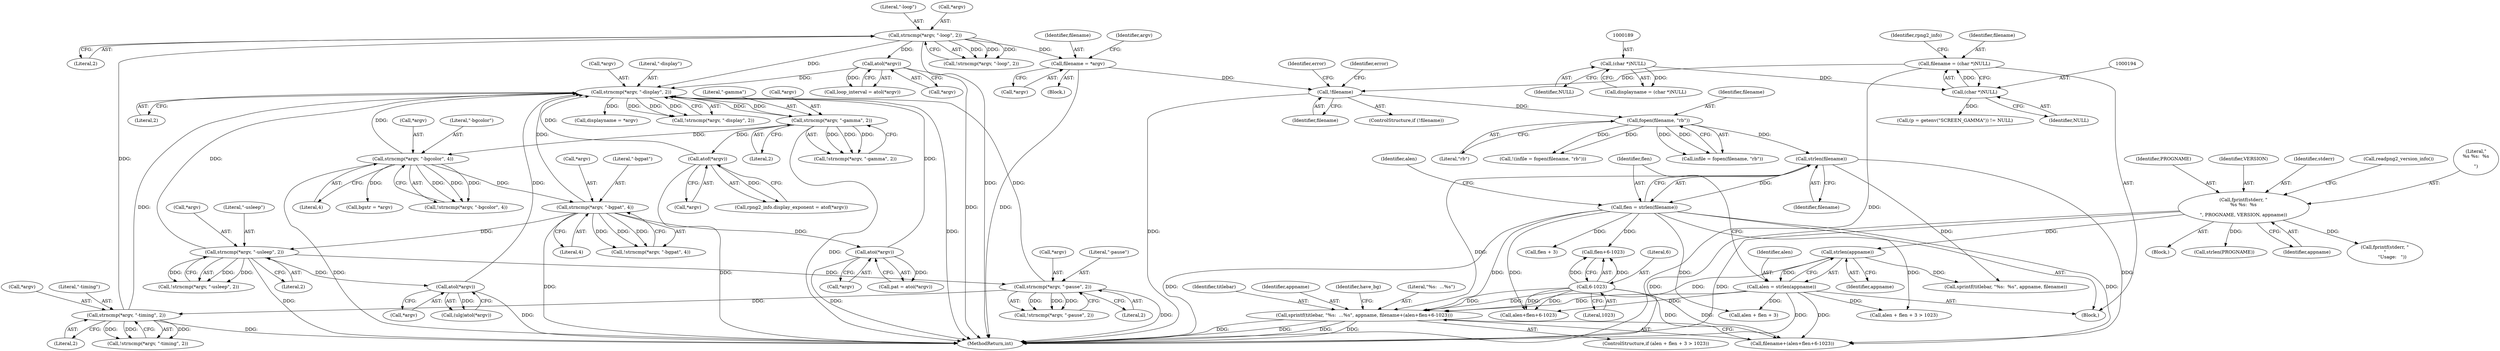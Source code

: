 digraph "0_Android_9d4853418ab2f754c2b63e091c29c5529b8b86ca_8@API" {
"1000638" [label="(Call,sprintf(titlebar, \"%s:  ...%s\", appname, filename+(alen+flen+6-1023)))"];
"1000624" [label="(Call,strlen(appname))"];
"1000508" [label="(Call,fprintf(stderr, \"\n%s %s:  %s\n\n\", PROGNAME, VERSION, appname))"];
"1000628" [label="(Call,strlen(filename))"];
"1000549" [label="(Call,fopen(filename, \"rb\"))"];
"1000501" [label="(Call,!filename)"];
"1000487" [label="(Call,filename = *argv)"];
"1000431" [label="(Call,strncmp(*argv, \"-loop\", 2))"];
"1000419" [label="(Call,strncmp(*argv, \"-timing\", 2))"];
"1000407" [label="(Call,strncmp(*argv, \"-pause\", 2))"];
"1000379" [label="(Call,strncmp(*argv, \"-usleep\", 2))"];
"1000338" [label="(Call,strncmp(*argv, \"-bgpat\", 4))"];
"1000295" [label="(Call,strncmp(*argv, \"-bgcolor\", 4))"];
"1000262" [label="(Call,strncmp(*argv, \"-gamma\", 2))"];
"1000241" [label="(Call,strncmp(*argv, \"-display\", 2))"];
"1000281" [label="(Call,atof(*argv))"];
"1000398" [label="(Call,atol(*argv))"];
"1000355" [label="(Call,atoi(*argv))"];
"1000460" [label="(Call,atol(*argv))"];
"1000191" [label="(Call,filename = (char *)NULL)"];
"1000193" [label="(Call,(char *)NULL)"];
"1000188" [label="(Call,(char *)NULL)"];
"1000622" [label="(Call,alen = strlen(appname))"];
"1000626" [label="(Call,flen = strlen(filename))"];
"1000648" [label="(Call,6-1023)"];
"1000546" [label="(Call,!(infile = fopen(filename, \"rb\")))"];
"1000504" [label="(Identifier,error)"];
"1000191" [label="(Call,filename = (char *)NULL)"];
"1000296" [label="(Call,*argv)"];
"1000398" [label="(Call,atol(*argv))"];
"1000641" [label="(Identifier,appname)"];
"1000658" [label="(Identifier,have_bg)"];
"1000514" [label="(Call,readpng2_version_info())"];
"1000255" [label="(Call,displayname = *argv)"];
"1000198" [label="(Identifier,rpng2_info)"];
"1000510" [label="(Literal,\"\n%s %s:  %s\n\n\")"];
"1000650" [label="(Literal,1023)"];
"1000337" [label="(Call,!strncmp(*argv, \"-bgpat\", 4))"];
"1000625" [label="(Identifier,appname)"];
"1000419" [label="(Call,strncmp(*argv, \"-timing\", 2))"];
"1000550" [label="(Identifier,filename)"];
"1000261" [label="(Call,!strncmp(*argv, \"-gamma\", 2))"];
"1000265" [label="(Literal,\"-gamma\")"];
"1001099" [label="(MethodReturn,int)"];
"1000190" [label="(Identifier,NULL)"];
"1000507" [label="(Block,)"];
"1000640" [label="(Literal,\"%s:  ...%s\")"];
"1000263" [label="(Call,*argv)"];
"1000299" [label="(Literal,4)"];
"1000420" [label="(Call,*argv)"];
"1000147" [label="(Block,)"];
"1000511" [label="(Identifier,PROGNAME)"];
"1000378" [label="(Call,!strncmp(*argv, \"-usleep\", 2))"];
"1000266" [label="(Literal,2)"];
"1000380" [label="(Call,*argv)"];
"1000524" [label="(Call,strlen(PROGNAME))"];
"1000551" [label="(Literal,\"rb\")"];
"1000406" [label="(Call,!strncmp(*argv, \"-pause\", 2))"];
"1000633" [label="(Identifier,alen)"];
"1000213" [label="(Call,(p = getenv(\"SCREEN_GAMMA\")) != NULL)"];
"1000642" [label="(Call,filename+(alen+flen+6-1023))"];
"1000461" [label="(Call,*argv)"];
"1000356" [label="(Call,*argv)"];
"1000244" [label="(Literal,\"-display\")"];
"1000193" [label="(Call,(char *)NULL)"];
"1000431" [label="(Call,strncmp(*argv, \"-loop\", 2))"];
"1000626" [label="(Call,flen = strlen(filename))"];
"1000639" [label="(Identifier,titlebar)"];
"1000430" [label="(Call,!strncmp(*argv, \"-loop\", 2))"];
"1000623" [label="(Identifier,alen)"];
"1000649" [label="(Literal,6)"];
"1000435" [label="(Literal,2)"];
"1000486" [label="(Block,)"];
"1000422" [label="(Literal,\"-timing\")"];
"1000407" [label="(Call,strncmp(*argv, \"-pause\", 2))"];
"1000382" [label="(Literal,\"-usleep\")"];
"1000277" [label="(Call,rpng2_info.display_exponent = atof(*argv))"];
"1000188" [label="(Call,(char *)NULL)"];
"1000295" [label="(Call,strncmp(*argv, \"-bgcolor\", 4))"];
"1000622" [label="(Call,alen = strlen(appname))"];
"1000423" [label="(Literal,2)"];
"1000192" [label="(Identifier,filename)"];
"1000396" [label="(Call,(ulg)atol(*argv))"];
"1000652" [label="(Call,sprintf(titlebar, \"%s:  %s\", appname, filename))"];
"1000408" [label="(Call,*argv)"];
"1000242" [label="(Call,*argv)"];
"1000501" [label="(Call,!filename)"];
"1000646" [label="(Call,flen+6-1023)"];
"1000632" [label="(Call,alen + flen + 3)"];
"1000338" [label="(Call,strncmp(*argv, \"-bgpat\", 4))"];
"1000634" [label="(Call,flen + 3)"];
"1000628" [label="(Call,strlen(filename))"];
"1000493" [label="(Identifier,argv)"];
"1000488" [label="(Identifier,filename)"];
"1000195" [label="(Identifier,NULL)"];
"1000638" [label="(Call,sprintf(titlebar, \"%s:  ...%s\", appname, filename+(alen+flen+6-1023)))"];
"1000342" [label="(Literal,4)"];
"1000487" [label="(Call,filename = *argv)"];
"1000339" [label="(Call,*argv)"];
"1000629" [label="(Identifier,filename)"];
"1000513" [label="(Identifier,appname)"];
"1000310" [label="(Call,bgstr = *argv)"];
"1000355" [label="(Call,atoi(*argv))"];
"1000434" [label="(Literal,\"-loop\")"];
"1000399" [label="(Call,*argv)"];
"1000241" [label="(Call,strncmp(*argv, \"-display\", 2))"];
"1000410" [label="(Literal,\"-pause\")"];
"1000383" [label="(Literal,2)"];
"1000240" [label="(Call,!strncmp(*argv, \"-display\", 2))"];
"1000281" [label="(Call,atof(*argv))"];
"1000508" [label="(Call,fprintf(stderr, \"\n%s %s:  %s\n\n\", PROGNAME, VERSION, appname))"];
"1000630" [label="(ControlStructure,if (alen + flen + 3 > 1023))"];
"1000341" [label="(Literal,\"-bgpat\")"];
"1000460" [label="(Call,atol(*argv))"];
"1000458" [label="(Call,loop_interval = atol(*argv))"];
"1000282" [label="(Call,*argv)"];
"1000294" [label="(Call,!strncmp(*argv, \"-bgcolor\", 4))"];
"1000624" [label="(Call,strlen(appname))"];
"1000418" [label="(Call,!strncmp(*argv, \"-timing\", 2))"];
"1000186" [label="(Call,displayname = (char *)NULL)"];
"1000547" [label="(Call,infile = fopen(filename, \"rb\"))"];
"1000489" [label="(Call,*argv)"];
"1000506" [label="(Identifier,error)"];
"1000262" [label="(Call,strncmp(*argv, \"-gamma\", 2))"];
"1000627" [label="(Identifier,flen)"];
"1000245" [label="(Literal,2)"];
"1000353" [label="(Call,pat = atoi(*argv))"];
"1000644" [label="(Call,alen+flen+6-1023)"];
"1000298" [label="(Literal,\"-bgcolor\")"];
"1000549" [label="(Call,fopen(filename, \"rb\"))"];
"1000512" [label="(Identifier,VERSION)"];
"1000502" [label="(Identifier,filename)"];
"1000411" [label="(Literal,2)"];
"1000509" [label="(Identifier,stderr)"];
"1000648" [label="(Call,6-1023)"];
"1000432" [label="(Call,*argv)"];
"1000379" [label="(Call,strncmp(*argv, \"-usleep\", 2))"];
"1000515" [label="(Call,fprintf(stderr, \"\n\"\n          \"Usage:   \"))"];
"1000500" [label="(ControlStructure,if (!filename))"];
"1000631" [label="(Call,alen + flen + 3 > 1023)"];
"1000638" -> "1000630"  [label="AST: "];
"1000638" -> "1000642"  [label="CFG: "];
"1000639" -> "1000638"  [label="AST: "];
"1000640" -> "1000638"  [label="AST: "];
"1000641" -> "1000638"  [label="AST: "];
"1000642" -> "1000638"  [label="AST: "];
"1000658" -> "1000638"  [label="CFG: "];
"1000638" -> "1001099"  [label="DDG: "];
"1000638" -> "1001099"  [label="DDG: "];
"1000638" -> "1001099"  [label="DDG: "];
"1000638" -> "1001099"  [label="DDG: "];
"1000624" -> "1000638"  [label="DDG: "];
"1000628" -> "1000638"  [label="DDG: "];
"1000622" -> "1000638"  [label="DDG: "];
"1000626" -> "1000638"  [label="DDG: "];
"1000648" -> "1000638"  [label="DDG: "];
"1000648" -> "1000638"  [label="DDG: "];
"1000624" -> "1000622"  [label="AST: "];
"1000624" -> "1000625"  [label="CFG: "];
"1000625" -> "1000624"  [label="AST: "];
"1000622" -> "1000624"  [label="CFG: "];
"1000624" -> "1000622"  [label="DDG: "];
"1000508" -> "1000624"  [label="DDG: "];
"1000624" -> "1000652"  [label="DDG: "];
"1000508" -> "1000507"  [label="AST: "];
"1000508" -> "1000513"  [label="CFG: "];
"1000509" -> "1000508"  [label="AST: "];
"1000510" -> "1000508"  [label="AST: "];
"1000511" -> "1000508"  [label="AST: "];
"1000512" -> "1000508"  [label="AST: "];
"1000513" -> "1000508"  [label="AST: "];
"1000514" -> "1000508"  [label="CFG: "];
"1000508" -> "1001099"  [label="DDG: "];
"1000508" -> "1001099"  [label="DDG: "];
"1000508" -> "1000515"  [label="DDG: "];
"1000508" -> "1000524"  [label="DDG: "];
"1000628" -> "1000626"  [label="AST: "];
"1000628" -> "1000629"  [label="CFG: "];
"1000629" -> "1000628"  [label="AST: "];
"1000626" -> "1000628"  [label="CFG: "];
"1000628" -> "1000626"  [label="DDG: "];
"1000549" -> "1000628"  [label="DDG: "];
"1000628" -> "1000642"  [label="DDG: "];
"1000628" -> "1000652"  [label="DDG: "];
"1000549" -> "1000547"  [label="AST: "];
"1000549" -> "1000551"  [label="CFG: "];
"1000550" -> "1000549"  [label="AST: "];
"1000551" -> "1000549"  [label="AST: "];
"1000547" -> "1000549"  [label="CFG: "];
"1000549" -> "1000546"  [label="DDG: "];
"1000549" -> "1000546"  [label="DDG: "];
"1000549" -> "1000547"  [label="DDG: "];
"1000549" -> "1000547"  [label="DDG: "];
"1000501" -> "1000549"  [label="DDG: "];
"1000501" -> "1000500"  [label="AST: "];
"1000501" -> "1000502"  [label="CFG: "];
"1000502" -> "1000501"  [label="AST: "];
"1000504" -> "1000501"  [label="CFG: "];
"1000506" -> "1000501"  [label="CFG: "];
"1000501" -> "1001099"  [label="DDG: "];
"1000487" -> "1000501"  [label="DDG: "];
"1000191" -> "1000501"  [label="DDG: "];
"1000487" -> "1000486"  [label="AST: "];
"1000487" -> "1000489"  [label="CFG: "];
"1000488" -> "1000487"  [label="AST: "];
"1000489" -> "1000487"  [label="AST: "];
"1000493" -> "1000487"  [label="CFG: "];
"1000487" -> "1001099"  [label="DDG: "];
"1000431" -> "1000487"  [label="DDG: "];
"1000431" -> "1000430"  [label="AST: "];
"1000431" -> "1000435"  [label="CFG: "];
"1000432" -> "1000431"  [label="AST: "];
"1000434" -> "1000431"  [label="AST: "];
"1000435" -> "1000431"  [label="AST: "];
"1000430" -> "1000431"  [label="CFG: "];
"1000431" -> "1001099"  [label="DDG: "];
"1000431" -> "1000241"  [label="DDG: "];
"1000431" -> "1000430"  [label="DDG: "];
"1000431" -> "1000430"  [label="DDG: "];
"1000431" -> "1000430"  [label="DDG: "];
"1000419" -> "1000431"  [label="DDG: "];
"1000431" -> "1000460"  [label="DDG: "];
"1000419" -> "1000418"  [label="AST: "];
"1000419" -> "1000423"  [label="CFG: "];
"1000420" -> "1000419"  [label="AST: "];
"1000422" -> "1000419"  [label="AST: "];
"1000423" -> "1000419"  [label="AST: "];
"1000418" -> "1000419"  [label="CFG: "];
"1000419" -> "1001099"  [label="DDG: "];
"1000419" -> "1000241"  [label="DDG: "];
"1000419" -> "1000418"  [label="DDG: "];
"1000419" -> "1000418"  [label="DDG: "];
"1000419" -> "1000418"  [label="DDG: "];
"1000407" -> "1000419"  [label="DDG: "];
"1000407" -> "1000406"  [label="AST: "];
"1000407" -> "1000411"  [label="CFG: "];
"1000408" -> "1000407"  [label="AST: "];
"1000410" -> "1000407"  [label="AST: "];
"1000411" -> "1000407"  [label="AST: "];
"1000406" -> "1000407"  [label="CFG: "];
"1000407" -> "1001099"  [label="DDG: "];
"1000407" -> "1000241"  [label="DDG: "];
"1000407" -> "1000406"  [label="DDG: "];
"1000407" -> "1000406"  [label="DDG: "];
"1000407" -> "1000406"  [label="DDG: "];
"1000379" -> "1000407"  [label="DDG: "];
"1000379" -> "1000378"  [label="AST: "];
"1000379" -> "1000383"  [label="CFG: "];
"1000380" -> "1000379"  [label="AST: "];
"1000382" -> "1000379"  [label="AST: "];
"1000383" -> "1000379"  [label="AST: "];
"1000378" -> "1000379"  [label="CFG: "];
"1000379" -> "1001099"  [label="DDG: "];
"1000379" -> "1000241"  [label="DDG: "];
"1000379" -> "1000378"  [label="DDG: "];
"1000379" -> "1000378"  [label="DDG: "];
"1000379" -> "1000378"  [label="DDG: "];
"1000338" -> "1000379"  [label="DDG: "];
"1000379" -> "1000398"  [label="DDG: "];
"1000338" -> "1000337"  [label="AST: "];
"1000338" -> "1000342"  [label="CFG: "];
"1000339" -> "1000338"  [label="AST: "];
"1000341" -> "1000338"  [label="AST: "];
"1000342" -> "1000338"  [label="AST: "];
"1000337" -> "1000338"  [label="CFG: "];
"1000338" -> "1001099"  [label="DDG: "];
"1000338" -> "1000241"  [label="DDG: "];
"1000338" -> "1000337"  [label="DDG: "];
"1000338" -> "1000337"  [label="DDG: "];
"1000338" -> "1000337"  [label="DDG: "];
"1000295" -> "1000338"  [label="DDG: "];
"1000338" -> "1000355"  [label="DDG: "];
"1000295" -> "1000294"  [label="AST: "];
"1000295" -> "1000299"  [label="CFG: "];
"1000296" -> "1000295"  [label="AST: "];
"1000298" -> "1000295"  [label="AST: "];
"1000299" -> "1000295"  [label="AST: "];
"1000294" -> "1000295"  [label="CFG: "];
"1000295" -> "1001099"  [label="DDG: "];
"1000295" -> "1000241"  [label="DDG: "];
"1000295" -> "1000294"  [label="DDG: "];
"1000295" -> "1000294"  [label="DDG: "];
"1000295" -> "1000294"  [label="DDG: "];
"1000262" -> "1000295"  [label="DDG: "];
"1000295" -> "1000310"  [label="DDG: "];
"1000262" -> "1000261"  [label="AST: "];
"1000262" -> "1000266"  [label="CFG: "];
"1000263" -> "1000262"  [label="AST: "];
"1000265" -> "1000262"  [label="AST: "];
"1000266" -> "1000262"  [label="AST: "];
"1000261" -> "1000262"  [label="CFG: "];
"1000262" -> "1001099"  [label="DDG: "];
"1000262" -> "1000241"  [label="DDG: "];
"1000262" -> "1000261"  [label="DDG: "];
"1000262" -> "1000261"  [label="DDG: "];
"1000262" -> "1000261"  [label="DDG: "];
"1000241" -> "1000262"  [label="DDG: "];
"1000262" -> "1000281"  [label="DDG: "];
"1000241" -> "1000240"  [label="AST: "];
"1000241" -> "1000245"  [label="CFG: "];
"1000242" -> "1000241"  [label="AST: "];
"1000244" -> "1000241"  [label="AST: "];
"1000245" -> "1000241"  [label="AST: "];
"1000240" -> "1000241"  [label="CFG: "];
"1000241" -> "1001099"  [label="DDG: "];
"1000241" -> "1000240"  [label="DDG: "];
"1000241" -> "1000240"  [label="DDG: "];
"1000241" -> "1000240"  [label="DDG: "];
"1000281" -> "1000241"  [label="DDG: "];
"1000398" -> "1000241"  [label="DDG: "];
"1000355" -> "1000241"  [label="DDG: "];
"1000460" -> "1000241"  [label="DDG: "];
"1000241" -> "1000255"  [label="DDG: "];
"1000281" -> "1000277"  [label="AST: "];
"1000281" -> "1000282"  [label="CFG: "];
"1000282" -> "1000281"  [label="AST: "];
"1000277" -> "1000281"  [label="CFG: "];
"1000281" -> "1001099"  [label="DDG: "];
"1000281" -> "1000277"  [label="DDG: "];
"1000398" -> "1000396"  [label="AST: "];
"1000398" -> "1000399"  [label="CFG: "];
"1000399" -> "1000398"  [label="AST: "];
"1000396" -> "1000398"  [label="CFG: "];
"1000398" -> "1001099"  [label="DDG: "];
"1000398" -> "1000396"  [label="DDG: "];
"1000355" -> "1000353"  [label="AST: "];
"1000355" -> "1000356"  [label="CFG: "];
"1000356" -> "1000355"  [label="AST: "];
"1000353" -> "1000355"  [label="CFG: "];
"1000355" -> "1001099"  [label="DDG: "];
"1000355" -> "1000353"  [label="DDG: "];
"1000460" -> "1000458"  [label="AST: "];
"1000460" -> "1000461"  [label="CFG: "];
"1000461" -> "1000460"  [label="AST: "];
"1000458" -> "1000460"  [label="CFG: "];
"1000460" -> "1001099"  [label="DDG: "];
"1000460" -> "1000458"  [label="DDG: "];
"1000191" -> "1000147"  [label="AST: "];
"1000191" -> "1000193"  [label="CFG: "];
"1000192" -> "1000191"  [label="AST: "];
"1000193" -> "1000191"  [label="AST: "];
"1000198" -> "1000191"  [label="CFG: "];
"1000191" -> "1001099"  [label="DDG: "];
"1000193" -> "1000191"  [label="DDG: "];
"1000193" -> "1000195"  [label="CFG: "];
"1000194" -> "1000193"  [label="AST: "];
"1000195" -> "1000193"  [label="AST: "];
"1000188" -> "1000193"  [label="DDG: "];
"1000193" -> "1000213"  [label="DDG: "];
"1000188" -> "1000186"  [label="AST: "];
"1000188" -> "1000190"  [label="CFG: "];
"1000189" -> "1000188"  [label="AST: "];
"1000190" -> "1000188"  [label="AST: "];
"1000186" -> "1000188"  [label="CFG: "];
"1000188" -> "1000186"  [label="DDG: "];
"1000622" -> "1000147"  [label="AST: "];
"1000623" -> "1000622"  [label="AST: "];
"1000627" -> "1000622"  [label="CFG: "];
"1000622" -> "1001099"  [label="DDG: "];
"1000622" -> "1000631"  [label="DDG: "];
"1000622" -> "1000632"  [label="DDG: "];
"1000622" -> "1000642"  [label="DDG: "];
"1000622" -> "1000644"  [label="DDG: "];
"1000626" -> "1000147"  [label="AST: "];
"1000627" -> "1000626"  [label="AST: "];
"1000633" -> "1000626"  [label="CFG: "];
"1000626" -> "1001099"  [label="DDG: "];
"1000626" -> "1000631"  [label="DDG: "];
"1000626" -> "1000632"  [label="DDG: "];
"1000626" -> "1000634"  [label="DDG: "];
"1000626" -> "1000642"  [label="DDG: "];
"1000626" -> "1000644"  [label="DDG: "];
"1000626" -> "1000646"  [label="DDG: "];
"1000648" -> "1000646"  [label="AST: "];
"1000648" -> "1000650"  [label="CFG: "];
"1000649" -> "1000648"  [label="AST: "];
"1000650" -> "1000648"  [label="AST: "];
"1000646" -> "1000648"  [label="CFG: "];
"1000648" -> "1000642"  [label="DDG: "];
"1000648" -> "1000642"  [label="DDG: "];
"1000648" -> "1000644"  [label="DDG: "];
"1000648" -> "1000644"  [label="DDG: "];
"1000648" -> "1000646"  [label="DDG: "];
"1000648" -> "1000646"  [label="DDG: "];
}
